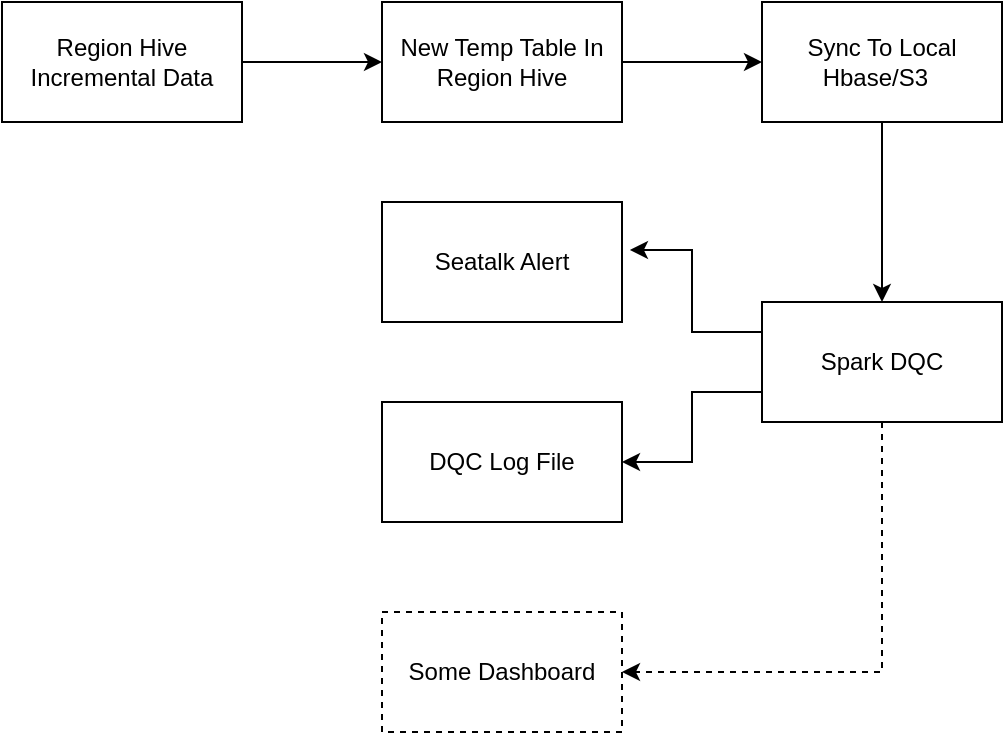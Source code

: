 <mxfile version="20.6.0" type="github">
  <diagram id="NH2aNnyyHRnLHomX9WIA" name="第 1 页">
    <mxGraphModel dx="1234" dy="666" grid="1" gridSize="10" guides="1" tooltips="1" connect="1" arrows="1" fold="1" page="1" pageScale="1" pageWidth="827" pageHeight="1169" math="0" shadow="0">
      <root>
        <mxCell id="0" />
        <mxCell id="1" parent="0" />
        <mxCell id="PXlvr3E9Jeof-VtC2QAi-3" style="edgeStyle=orthogonalEdgeStyle;rounded=0;orthogonalLoop=1;jettySize=auto;html=1;exitX=1;exitY=0.5;exitDx=0;exitDy=0;entryX=0;entryY=0.5;entryDx=0;entryDy=0;" edge="1" parent="1" source="PXlvr3E9Jeof-VtC2QAi-1" target="PXlvr3E9Jeof-VtC2QAi-2">
          <mxGeometry relative="1" as="geometry" />
        </mxCell>
        <mxCell id="PXlvr3E9Jeof-VtC2QAi-1" value="Region Hive&lt;br&gt;Incremental Data" style="rounded=0;whiteSpace=wrap;html=1;" vertex="1" parent="1">
          <mxGeometry x="140" y="220" width="120" height="60" as="geometry" />
        </mxCell>
        <mxCell id="PXlvr3E9Jeof-VtC2QAi-5" style="edgeStyle=orthogonalEdgeStyle;rounded=0;orthogonalLoop=1;jettySize=auto;html=1;exitX=1;exitY=0.5;exitDx=0;exitDy=0;entryX=0;entryY=0.5;entryDx=0;entryDy=0;" edge="1" parent="1" source="PXlvr3E9Jeof-VtC2QAi-2" target="PXlvr3E9Jeof-VtC2QAi-4">
          <mxGeometry relative="1" as="geometry" />
        </mxCell>
        <mxCell id="PXlvr3E9Jeof-VtC2QAi-2" value="New Temp Table In Region Hive" style="rounded=0;whiteSpace=wrap;html=1;" vertex="1" parent="1">
          <mxGeometry x="330" y="220" width="120" height="60" as="geometry" />
        </mxCell>
        <mxCell id="PXlvr3E9Jeof-VtC2QAi-8" style="edgeStyle=orthogonalEdgeStyle;rounded=0;orthogonalLoop=1;jettySize=auto;html=1;exitX=0.5;exitY=1;exitDx=0;exitDy=0;" edge="1" parent="1" source="PXlvr3E9Jeof-VtC2QAi-4" target="PXlvr3E9Jeof-VtC2QAi-6">
          <mxGeometry relative="1" as="geometry" />
        </mxCell>
        <mxCell id="PXlvr3E9Jeof-VtC2QAi-4" value="Sync To Local Hbase/S3&amp;nbsp;&amp;nbsp;" style="rounded=0;whiteSpace=wrap;html=1;" vertex="1" parent="1">
          <mxGeometry x="520" y="220" width="120" height="60" as="geometry" />
        </mxCell>
        <mxCell id="PXlvr3E9Jeof-VtC2QAi-11" style="edgeStyle=orthogonalEdgeStyle;rounded=0;orthogonalLoop=1;jettySize=auto;html=1;exitX=0;exitY=0.25;exitDx=0;exitDy=0;entryX=1.033;entryY=0.4;entryDx=0;entryDy=0;entryPerimeter=0;" edge="1" parent="1" source="PXlvr3E9Jeof-VtC2QAi-6" target="PXlvr3E9Jeof-VtC2QAi-7">
          <mxGeometry relative="1" as="geometry" />
        </mxCell>
        <mxCell id="PXlvr3E9Jeof-VtC2QAi-12" style="edgeStyle=orthogonalEdgeStyle;rounded=0;orthogonalLoop=1;jettySize=auto;html=1;exitX=0;exitY=0.75;exitDx=0;exitDy=0;entryX=1;entryY=0.5;entryDx=0;entryDy=0;" edge="1" parent="1" source="PXlvr3E9Jeof-VtC2QAi-6" target="PXlvr3E9Jeof-VtC2QAi-10">
          <mxGeometry relative="1" as="geometry" />
        </mxCell>
        <mxCell id="PXlvr3E9Jeof-VtC2QAi-14" style="edgeStyle=orthogonalEdgeStyle;rounded=0;orthogonalLoop=1;jettySize=auto;html=1;exitX=0.5;exitY=1;exitDx=0;exitDy=0;entryX=1;entryY=0.5;entryDx=0;entryDy=0;dashed=1;" edge="1" parent="1" source="PXlvr3E9Jeof-VtC2QAi-6" target="PXlvr3E9Jeof-VtC2QAi-13">
          <mxGeometry relative="1" as="geometry" />
        </mxCell>
        <mxCell id="PXlvr3E9Jeof-VtC2QAi-6" value="Spark DQC" style="rounded=0;whiteSpace=wrap;html=1;" vertex="1" parent="1">
          <mxGeometry x="520" y="370" width="120" height="60" as="geometry" />
        </mxCell>
        <mxCell id="PXlvr3E9Jeof-VtC2QAi-7" value="Seatalk Alert" style="rounded=0;whiteSpace=wrap;html=1;" vertex="1" parent="1">
          <mxGeometry x="330" y="320" width="120" height="60" as="geometry" />
        </mxCell>
        <mxCell id="PXlvr3E9Jeof-VtC2QAi-10" value="DQC Log File&lt;br&gt;" style="rounded=0;whiteSpace=wrap;html=1;" vertex="1" parent="1">
          <mxGeometry x="330" y="420" width="120" height="60" as="geometry" />
        </mxCell>
        <mxCell id="PXlvr3E9Jeof-VtC2QAi-13" value="Some Dashboard" style="rounded=0;whiteSpace=wrap;html=1;dashed=1;" vertex="1" parent="1">
          <mxGeometry x="330" y="525" width="120" height="60" as="geometry" />
        </mxCell>
      </root>
    </mxGraphModel>
  </diagram>
</mxfile>
